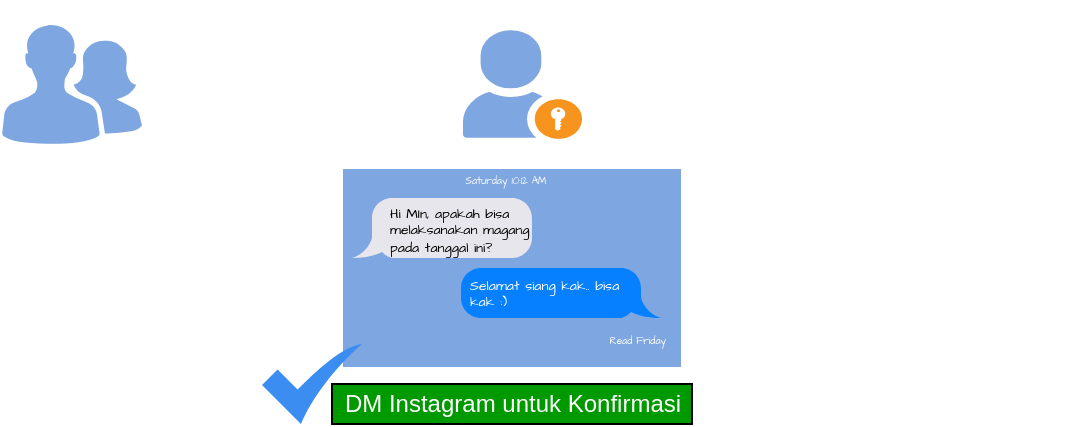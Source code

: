 <mxfile version="18.1.2" type="github">
  <diagram name="Page-1" id="3e8102d1-ef87-2e61-34e1-82d9a586fe2e">
    <mxGraphModel dx="1221" dy="644" grid="1" gridSize="10" guides="1" tooltips="1" connect="1" arrows="1" fold="1" page="1" pageScale="1" pageWidth="1100" pageHeight="850" background="none" math="0" shadow="0">
      <root>
        <mxCell id="0" />
        <mxCell id="1" parent="0" />
        <mxCell id="jRRDvP25dzIbIZM5kSKz-3" value="" style="verticalLabelPosition=bottom;sketch=0;html=1;fillColor=#7EA6E0;strokeColor=#51A637;verticalAlign=top;pointerEvents=1;align=center;shape=mxgraph.cisco_safe.people_places_things_icons.icon2;" vertex="1" parent="1">
          <mxGeometry x="290" y="180" width="70" height="60" as="geometry" />
        </mxCell>
        <mxCell id="jRRDvP25dzIbIZM5kSKz-4" value="" style="shadow=0;dashed=0;html=1;strokeColor=#FFFFFF;fillColor=#7EA6E0;labelPosition=center;verticalLabelPosition=bottom;verticalAlign=top;align=center;outlineConnect=0;shape=mxgraph.veeam.portal_admin;" vertex="1" parent="1">
          <mxGeometry x="520" y="182.6" width="60" height="54.8" as="geometry" />
        </mxCell>
        <mxCell id="jRRDvP25dzIbIZM5kSKz-5" value="" style="shape=image;html=1;verticalAlign=top;verticalLabelPosition=bottom;labelBackgroundColor=#ffffff;imageAspect=0;aspect=fixed;image=https://cdn0.iconfinder.com/data/icons/ie_Financial_set/128/21.png;strokeColor=#FFFFFF;fillColor=#7EA6E0;" vertex="1" parent="1">
          <mxGeometry x="740" y="168" width="84" height="84" as="geometry" />
        </mxCell>
        <mxCell id="jRRDvP25dzIbIZM5kSKz-6" value="" style="shape=rect;strokeColor=none;fillColor=#ffffff;gradientColor=none;shadow=0;sketch=1;hachureGap=4;pointerEvents=0;fontFamily=Architects Daughter;fontSource=https%3A%2F%2Ffonts.googleapis.com%2Fcss%3Ffamily%3DArchitects%2BDaughter;fontSize=20;fontColor=#FFFFFF;" vertex="1" parent="1">
          <mxGeometry x="460" y="252" width="170" height="100" as="geometry" />
        </mxCell>
        <mxCell id="jRRDvP25dzIbIZM5kSKz-11" value="" style="rounded=0;whiteSpace=wrap;html=1;strokeColor=#FFFFFF;fillColor=#7EA6E0;" vertex="1" parent="jRRDvP25dzIbIZM5kSKz-6">
          <mxGeometry width="170" height="100" as="geometry" />
        </mxCell>
        <mxCell id="jRRDvP25dzIbIZM5kSKz-7" value="Saturday 10:12 AM" style="shape=text;align=center;verticalAlign=middle;fontSize=5;spacingTop=3;resizeWidth=1;sketch=1;hachureGap=4;pointerEvents=0;fontFamily=Architects Daughter;fontSource=https%3A%2F%2Ffonts.googleapis.com%2Fcss%3Ffamily%3DArchitects%2BDaughter;fillColor=none;fontColor=#FFFFFF;strokeColor=none;" vertex="1" parent="jRRDvP25dzIbIZM5kSKz-6">
          <mxGeometry width="164" height="10" relative="1" as="geometry">
            <mxPoint as="offset" />
          </mxGeometry>
        </mxCell>
        <mxCell id="jRRDvP25dzIbIZM5kSKz-8" value="Hi MIn, apakah bisa melaksanakan magang pada tanggal ini?" style="html=1;strokeWidth=1;shadow=0;dashed=0;shape=mxgraph.ios7ui.callout;strokeColor=none;fillColor=#E7E6EC;align=left;verticalAlign=middle;fontSize=7;spacingLeft=17;fontColor=#000000;spacingTop=2;whiteSpace=wrap;resizeWidth=1;sketch=0;hachureGap=4;pointerEvents=0;fontFamily=Architects Daughter;fontSource=https%3A%2F%2Ffonts.googleapis.com%2Fcss%3Ffamily%3DArchitects%2BDaughter;" vertex="1" parent="jRRDvP25dzIbIZM5kSKz-6">
          <mxGeometry width="90" height="30" relative="1" as="geometry">
            <mxPoint x="5" y="15" as="offset" />
          </mxGeometry>
        </mxCell>
        <mxCell id="jRRDvP25dzIbIZM5kSKz-9" value="Selamat siang kak.. bisa kak :)" style="html=1;strokeWidth=1;shadow=0;dashed=0;shape=mxgraph.ios7ui.callout;strokeColor=none;fillColor=#0680FF;flipH=1;align=left;verticalAlign=top;fontSize=7;spacingLeft=2;fontColor=#ffffff;spacingTop=-2;whiteSpace=wrap;spacingRight=12;resizeWidth=1;sketch=0;hachureGap=4;pointerEvents=0;fontFamily=Architects Daughter;fontSource=https%3A%2F%2Ffonts.googleapis.com%2Fcss%3Ffamily%3DArchitects%2BDaughter;" vertex="1" parent="jRRDvP25dzIbIZM5kSKz-6">
          <mxGeometry x="0.35" width="100" height="25" relative="1" as="geometry">
            <mxPoint y="50" as="offset" />
          </mxGeometry>
        </mxCell>
        <mxCell id="jRRDvP25dzIbIZM5kSKz-10" value="Read Friday" style="shape=text;align=right;verticalAlign=middle;fontSize=5;fontColor=#FFFFFF;strokeColor=none;fillColor=none;spacingTop=3;resizeWidth=1;sketch=1;hachureGap=4;pointerEvents=0;fontFamily=Architects Daughter;fontSource=https%3A%2F%2Ffonts.googleapis.com%2Fcss%3Ffamily%3DArchitects%2BDaughter;" vertex="1" parent="jRRDvP25dzIbIZM5kSKz-6">
          <mxGeometry width="164" height="10" relative="1" as="geometry">
            <mxPoint y="80" as="offset" />
          </mxGeometry>
        </mxCell>
        <mxCell id="jRRDvP25dzIbIZM5kSKz-12" value="" style="shape=image;html=1;verticalAlign=top;verticalLabelPosition=bottom;labelBackgroundColor=#ffffff;imageAspect=0;aspect=fixed;image=https://cdn3.iconfinder.com/data/icons/2018-social-media-logotypes/1000/2018_social_media_popular_app_logo_instagram-128.png;fontColor=#FFFFFF;strokeColor=#FFFFFF;fillColor=none;" vertex="1" parent="jRRDvP25dzIbIZM5kSKz-6">
          <mxGeometry x="-10" y="-12" width="20" height="20" as="geometry" />
        </mxCell>
        <mxCell id="jRRDvP25dzIbIZM5kSKz-13" value="&lt;font&gt;DM Instagram untuk Konfirmasi&lt;/font&gt;" style="text;html=1;resizable=0;autosize=1;align=center;verticalAlign=middle;points=[];fillColor=#009900;strokeColor=default;rounded=0;fontColor=#FFFFFF;" vertex="1" parent="1">
          <mxGeometry x="455" y="360" width="180" height="20" as="geometry" />
        </mxCell>
        <mxCell id="jRRDvP25dzIbIZM5kSKz-14" value="" style="sketch=0;html=1;aspect=fixed;strokeColor=none;shadow=0;align=center;verticalAlign=top;fillColor=#3B8DF1;shape=mxgraph.gcp2.check;fontColor=#FFFFFF;" vertex="1" parent="1">
          <mxGeometry x="420" y="340" width="50" height="40" as="geometry" />
        </mxCell>
      </root>
    </mxGraphModel>
  </diagram>
</mxfile>
